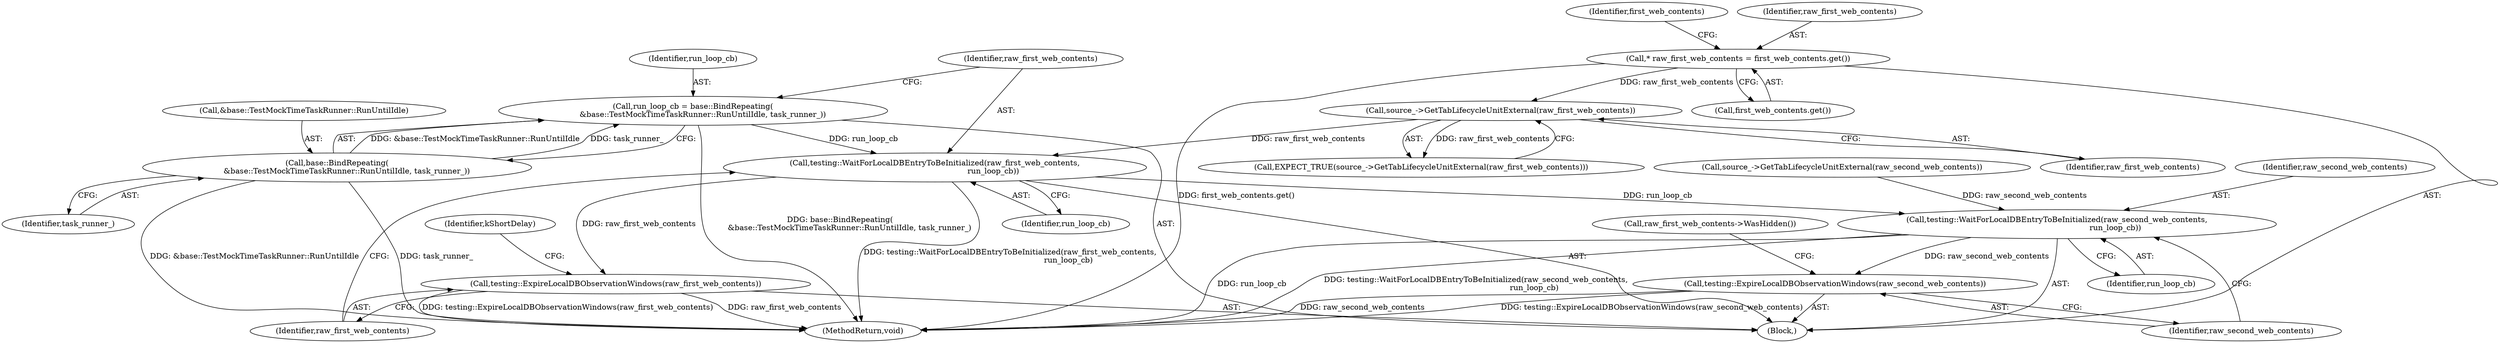 digraph "0_Chrome_7394cf6f43d7a86630d3eb1c728fd63c621b5530_6@pointer" {
"1000160" [label="(Call,testing::WaitForLocalDBEntryToBeInitialized(raw_first_web_contents,\n                                                run_loop_cb))"];
"1000151" [label="(Call,source_->GetTabLifecycleUnitExternal(raw_first_web_contents))"];
"1000140" [label="(Call,* raw_first_web_contents = first_web_contents.get())"];
"1000154" [label="(Call,run_loop_cb = base::BindRepeating(\n        &base::TestMockTimeTaskRunner::RunUntilIdle, task_runner_))"];
"1000156" [label="(Call,base::BindRepeating(\n        &base::TestMockTimeTaskRunner::RunUntilIdle, task_runner_))"];
"1000163" [label="(Call,testing::ExpireLocalDBObservationWindows(raw_first_web_contents))"];
"1000215" [label="(Call,testing::WaitForLocalDBEntryToBeInitialized(raw_second_web_contents,\n                                                run_loop_cb))"];
"1000218" [label="(Call,testing::ExpireLocalDBObservationWindows(raw_second_web_contents))"];
"1000142" [label="(Call,first_web_contents.get())"];
"1000220" [label="(Call,raw_first_web_contents->WasHidden())"];
"1000219" [label="(Identifier,raw_second_web_contents)"];
"1000145" [label="(Identifier,first_web_contents)"];
"1000163" [label="(Call,testing::ExpireLocalDBObservationWindows(raw_first_web_contents))"];
"1000151" [label="(Call,source_->GetTabLifecycleUnitExternal(raw_first_web_contents))"];
"1000221" [label="(MethodReturn,void)"];
"1000157" [label="(Call,&base::TestMockTimeTaskRunner::RunUntilIdle)"];
"1000166" [label="(Identifier,kShortDelay)"];
"1000213" [label="(Call,source_->GetTabLifecycleUnitExternal(raw_second_web_contents))"];
"1000141" [label="(Identifier,raw_first_web_contents)"];
"1000156" [label="(Call,base::BindRepeating(\n        &base::TestMockTimeTaskRunner::RunUntilIdle, task_runner_))"];
"1000150" [label="(Call,EXPECT_TRUE(source_->GetTabLifecycleUnitExternal(raw_first_web_contents)))"];
"1000152" [label="(Identifier,raw_first_web_contents)"];
"1000216" [label="(Identifier,raw_second_web_contents)"];
"1000159" [label="(Identifier,task_runner_)"];
"1000161" [label="(Identifier,raw_first_web_contents)"];
"1000217" [label="(Identifier,run_loop_cb)"];
"1000218" [label="(Call,testing::ExpireLocalDBObservationWindows(raw_second_web_contents))"];
"1000155" [label="(Identifier,run_loop_cb)"];
"1000164" [label="(Identifier,raw_first_web_contents)"];
"1000160" [label="(Call,testing::WaitForLocalDBEntryToBeInitialized(raw_first_web_contents,\n                                                run_loop_cb))"];
"1000162" [label="(Identifier,run_loop_cb)"];
"1000154" [label="(Call,run_loop_cb = base::BindRepeating(\n        &base::TestMockTimeTaskRunner::RunUntilIdle, task_runner_))"];
"1000104" [label="(Block,)"];
"1000215" [label="(Call,testing::WaitForLocalDBEntryToBeInitialized(raw_second_web_contents,\n                                                run_loop_cb))"];
"1000140" [label="(Call,* raw_first_web_contents = first_web_contents.get())"];
"1000160" -> "1000104"  [label="AST: "];
"1000160" -> "1000162"  [label="CFG: "];
"1000161" -> "1000160"  [label="AST: "];
"1000162" -> "1000160"  [label="AST: "];
"1000164" -> "1000160"  [label="CFG: "];
"1000160" -> "1000221"  [label="DDG: testing::WaitForLocalDBEntryToBeInitialized(raw_first_web_contents,\n                                                run_loop_cb)"];
"1000151" -> "1000160"  [label="DDG: raw_first_web_contents"];
"1000154" -> "1000160"  [label="DDG: run_loop_cb"];
"1000160" -> "1000163"  [label="DDG: raw_first_web_contents"];
"1000160" -> "1000215"  [label="DDG: run_loop_cb"];
"1000151" -> "1000150"  [label="AST: "];
"1000151" -> "1000152"  [label="CFG: "];
"1000152" -> "1000151"  [label="AST: "];
"1000150" -> "1000151"  [label="CFG: "];
"1000151" -> "1000150"  [label="DDG: raw_first_web_contents"];
"1000140" -> "1000151"  [label="DDG: raw_first_web_contents"];
"1000140" -> "1000104"  [label="AST: "];
"1000140" -> "1000142"  [label="CFG: "];
"1000141" -> "1000140"  [label="AST: "];
"1000142" -> "1000140"  [label="AST: "];
"1000145" -> "1000140"  [label="CFG: "];
"1000140" -> "1000221"  [label="DDG: first_web_contents.get()"];
"1000154" -> "1000104"  [label="AST: "];
"1000154" -> "1000156"  [label="CFG: "];
"1000155" -> "1000154"  [label="AST: "];
"1000156" -> "1000154"  [label="AST: "];
"1000161" -> "1000154"  [label="CFG: "];
"1000154" -> "1000221"  [label="DDG: base::BindRepeating(\n        &base::TestMockTimeTaskRunner::RunUntilIdle, task_runner_)"];
"1000156" -> "1000154"  [label="DDG: &base::TestMockTimeTaskRunner::RunUntilIdle"];
"1000156" -> "1000154"  [label="DDG: task_runner_"];
"1000156" -> "1000159"  [label="CFG: "];
"1000157" -> "1000156"  [label="AST: "];
"1000159" -> "1000156"  [label="AST: "];
"1000156" -> "1000221"  [label="DDG: task_runner_"];
"1000156" -> "1000221"  [label="DDG: &base::TestMockTimeTaskRunner::RunUntilIdle"];
"1000163" -> "1000104"  [label="AST: "];
"1000163" -> "1000164"  [label="CFG: "];
"1000164" -> "1000163"  [label="AST: "];
"1000166" -> "1000163"  [label="CFG: "];
"1000163" -> "1000221"  [label="DDG: raw_first_web_contents"];
"1000163" -> "1000221"  [label="DDG: testing::ExpireLocalDBObservationWindows(raw_first_web_contents)"];
"1000215" -> "1000104"  [label="AST: "];
"1000215" -> "1000217"  [label="CFG: "];
"1000216" -> "1000215"  [label="AST: "];
"1000217" -> "1000215"  [label="AST: "];
"1000219" -> "1000215"  [label="CFG: "];
"1000215" -> "1000221"  [label="DDG: run_loop_cb"];
"1000215" -> "1000221"  [label="DDG: testing::WaitForLocalDBEntryToBeInitialized(raw_second_web_contents,\n                                                run_loop_cb)"];
"1000213" -> "1000215"  [label="DDG: raw_second_web_contents"];
"1000215" -> "1000218"  [label="DDG: raw_second_web_contents"];
"1000218" -> "1000104"  [label="AST: "];
"1000218" -> "1000219"  [label="CFG: "];
"1000219" -> "1000218"  [label="AST: "];
"1000220" -> "1000218"  [label="CFG: "];
"1000218" -> "1000221"  [label="DDG: raw_second_web_contents"];
"1000218" -> "1000221"  [label="DDG: testing::ExpireLocalDBObservationWindows(raw_second_web_contents)"];
}
